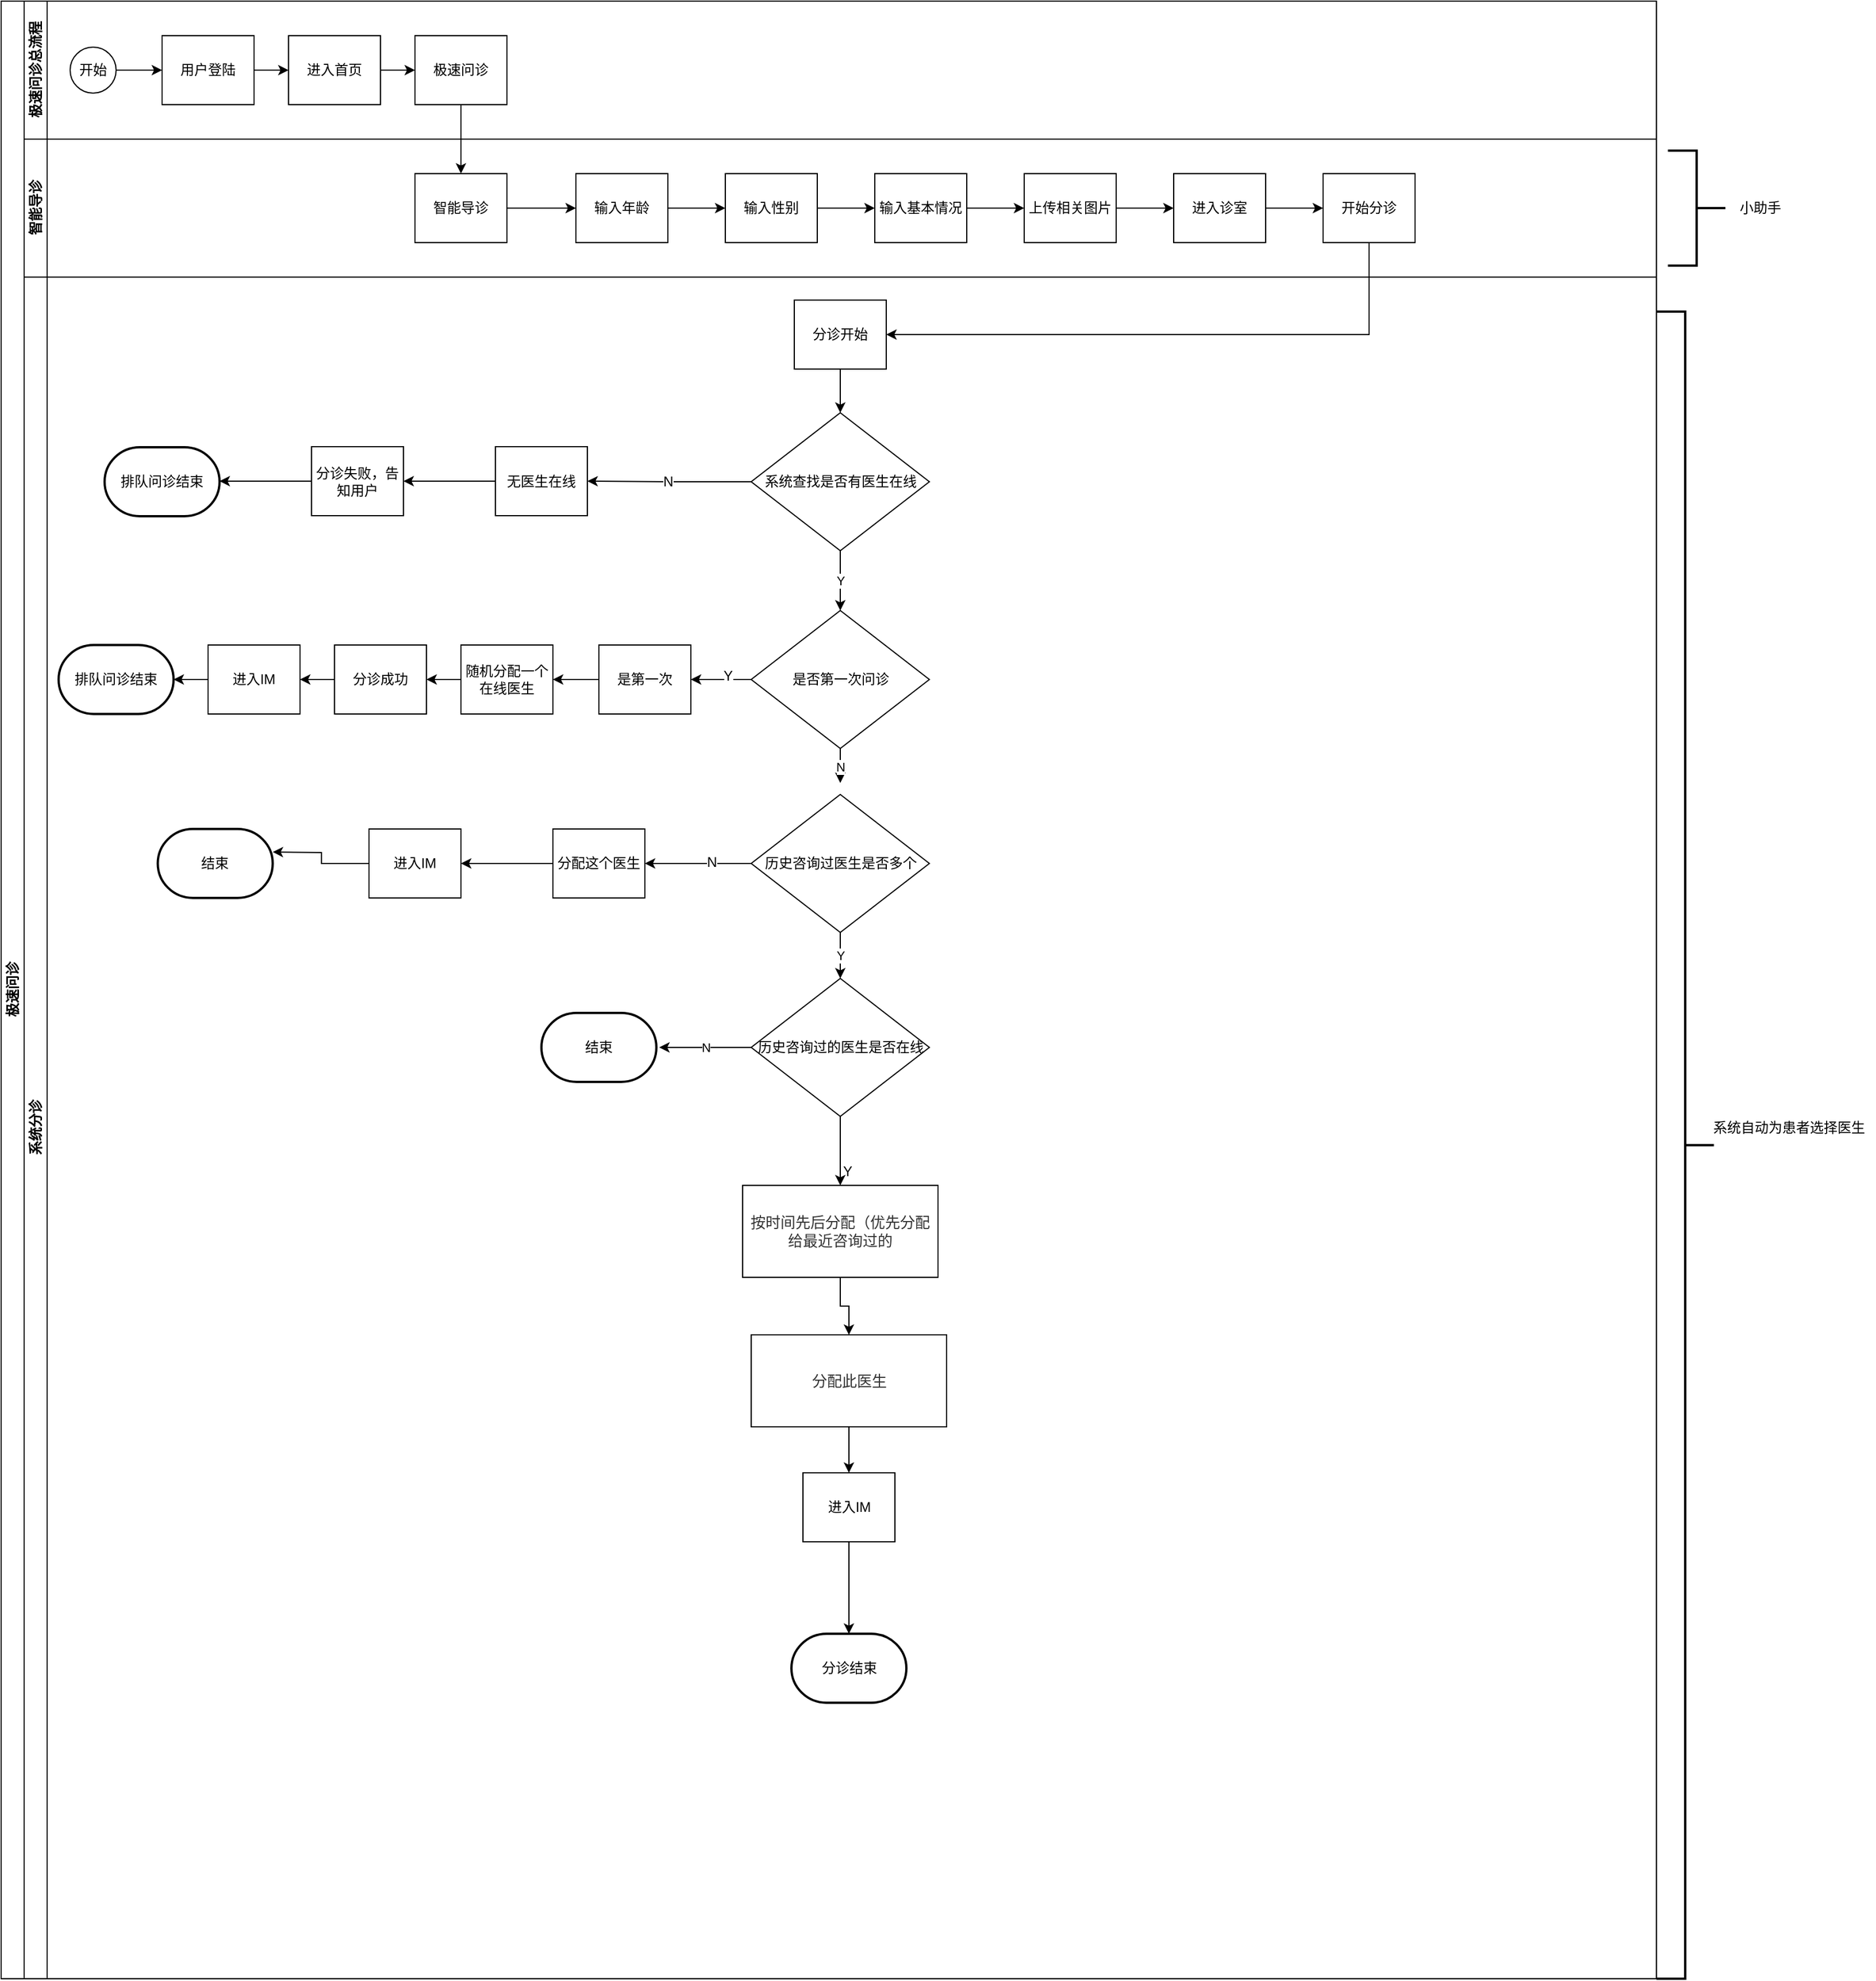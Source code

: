 <mxfile version="12.9.0" type="github" pages="2">
  <diagram id="prtHgNgQTEPvFCAcTncT" name="Page-1">
    <mxGraphModel dx="1662" dy="762" grid="1" gridSize="10" guides="1" tooltips="1" connect="1" arrows="1" fold="1" page="1" pageScale="1" pageWidth="1654" pageHeight="1169" math="0" shadow="0">
      <root>
        <mxCell id="0" />
        <mxCell id="1" parent="0" />
        <mxCell id="dNxyNK7c78bLwvsdeMH5-19" value="极速问诊" style="swimlane;html=1;childLayout=stackLayout;resizeParent=1;resizeParentMax=0;horizontal=0;startSize=20;horizontalStack=0;" parent="1" vertex="1">
          <mxGeometry x="10" y="120" width="1440" height="1720" as="geometry" />
        </mxCell>
        <mxCell id="dNxyNK7c78bLwvsdeMH5-20" value="极速问诊总流程" style="swimlane;html=1;startSize=20;horizontal=0;" parent="dNxyNK7c78bLwvsdeMH5-19" vertex="1">
          <mxGeometry x="20" width="1420" height="120" as="geometry" />
        </mxCell>
        <mxCell id="dNxyNK7c78bLwvsdeMH5-25" value="" style="edgeStyle=orthogonalEdgeStyle;rounded=0;orthogonalLoop=1;jettySize=auto;html=1;" parent="dNxyNK7c78bLwvsdeMH5-20" source="dNxyNK7c78bLwvsdeMH5-23" target="dNxyNK7c78bLwvsdeMH5-24" edge="1">
          <mxGeometry relative="1" as="geometry" />
        </mxCell>
        <mxCell id="7WOLRkiO_IoQXGCOXDz5-13" value="极速问诊" style="rounded=0;whiteSpace=wrap;html=1;fontFamily=Helvetica;fontSize=12;fontColor=#000000;align=center;" vertex="1" parent="dNxyNK7c78bLwvsdeMH5-20">
          <mxGeometry x="340" y="30" width="80" height="60" as="geometry" />
        </mxCell>
        <mxCell id="7WOLRkiO_IoQXGCOXDz5-10" value="进入首页" style="rounded=0;whiteSpace=wrap;html=1;fontFamily=Helvetica;fontSize=12;fontColor=#000000;align=center;" vertex="1" parent="dNxyNK7c78bLwvsdeMH5-20">
          <mxGeometry x="230" y="30" width="80" height="60" as="geometry" />
        </mxCell>
        <mxCell id="dNxyNK7c78bLwvsdeMH5-23" value="开始" style="ellipse;whiteSpace=wrap;html=1;" parent="dNxyNK7c78bLwvsdeMH5-20" vertex="1">
          <mxGeometry x="40" y="40" width="40" height="40" as="geometry" />
        </mxCell>
        <mxCell id="7WOLRkiO_IoQXGCOXDz5-11" value="" style="edgeStyle=orthogonalEdgeStyle;rounded=0;orthogonalLoop=1;jettySize=auto;html=1;" edge="1" parent="dNxyNK7c78bLwvsdeMH5-20" source="dNxyNK7c78bLwvsdeMH5-24" target="7WOLRkiO_IoQXGCOXDz5-10">
          <mxGeometry relative="1" as="geometry" />
        </mxCell>
        <mxCell id="dNxyNK7c78bLwvsdeMH5-24" value="用户登陆" style="rounded=0;whiteSpace=wrap;html=1;fontFamily=Helvetica;fontSize=12;fontColor=#000000;align=center;" parent="dNxyNK7c78bLwvsdeMH5-20" vertex="1">
          <mxGeometry x="120" y="30" width="80" height="60" as="geometry" />
        </mxCell>
        <mxCell id="7WOLRkiO_IoQXGCOXDz5-14" value="" style="edgeStyle=orthogonalEdgeStyle;rounded=0;orthogonalLoop=1;jettySize=auto;html=1;" edge="1" parent="dNxyNK7c78bLwvsdeMH5-20" source="7WOLRkiO_IoQXGCOXDz5-10" target="7WOLRkiO_IoQXGCOXDz5-13">
          <mxGeometry relative="1" as="geometry" />
        </mxCell>
        <mxCell id="dNxyNK7c78bLwvsdeMH5-21" value="智能导诊" style="swimlane;html=1;startSize=20;horizontal=0;" parent="dNxyNK7c78bLwvsdeMH5-19" vertex="1">
          <mxGeometry x="20" y="120" width="1420" height="120" as="geometry" />
        </mxCell>
        <mxCell id="7WOLRkiO_IoQXGCOXDz5-18" value="" style="edgeStyle=orthogonalEdgeStyle;rounded=0;orthogonalLoop=1;jettySize=auto;html=1;" edge="1" parent="dNxyNK7c78bLwvsdeMH5-21" source="7WOLRkiO_IoQXGCOXDz5-15" target="7WOLRkiO_IoQXGCOXDz5-17">
          <mxGeometry relative="1" as="geometry" />
        </mxCell>
        <mxCell id="7WOLRkiO_IoQXGCOXDz5-26" value="" style="edgeStyle=orthogonalEdgeStyle;rounded=0;orthogonalLoop=1;jettySize=auto;html=1;" edge="1" parent="dNxyNK7c78bLwvsdeMH5-21" source="7WOLRkiO_IoQXGCOXDz5-23" target="7WOLRkiO_IoQXGCOXDz5-25">
          <mxGeometry relative="1" as="geometry" />
        </mxCell>
        <mxCell id="7WOLRkiO_IoQXGCOXDz5-15" value="智能导诊" style="rounded=0;whiteSpace=wrap;html=1;fontFamily=Helvetica;fontSize=12;fontColor=#000000;align=center;" vertex="1" parent="dNxyNK7c78bLwvsdeMH5-21">
          <mxGeometry x="340" y="30" width="80" height="60" as="geometry" />
        </mxCell>
        <mxCell id="7WOLRkiO_IoQXGCOXDz5-20" value="" style="edgeStyle=orthogonalEdgeStyle;rounded=0;orthogonalLoop=1;jettySize=auto;html=1;" edge="1" parent="dNxyNK7c78bLwvsdeMH5-21" source="7WOLRkiO_IoQXGCOXDz5-17" target="7WOLRkiO_IoQXGCOXDz5-19">
          <mxGeometry relative="1" as="geometry" />
        </mxCell>
        <mxCell id="7WOLRkiO_IoQXGCOXDz5-22" value="" style="edgeStyle=orthogonalEdgeStyle;rounded=0;orthogonalLoop=1;jettySize=auto;html=1;" edge="1" parent="dNxyNK7c78bLwvsdeMH5-21" source="7WOLRkiO_IoQXGCOXDz5-19" target="7WOLRkiO_IoQXGCOXDz5-21">
          <mxGeometry relative="1" as="geometry" />
        </mxCell>
        <mxCell id="7WOLRkiO_IoQXGCOXDz5-24" value="" style="edgeStyle=orthogonalEdgeStyle;rounded=0;orthogonalLoop=1;jettySize=auto;html=1;" edge="1" parent="dNxyNK7c78bLwvsdeMH5-21" source="7WOLRkiO_IoQXGCOXDz5-21" target="7WOLRkiO_IoQXGCOXDz5-23">
          <mxGeometry relative="1" as="geometry" />
        </mxCell>
        <mxCell id="7WOLRkiO_IoQXGCOXDz5-29" value="" style="edgeStyle=orthogonalEdgeStyle;rounded=0;orthogonalLoop=1;jettySize=auto;html=1;" edge="1" parent="dNxyNK7c78bLwvsdeMH5-21" source="7WOLRkiO_IoQXGCOXDz5-25" target="7WOLRkiO_IoQXGCOXDz5-28">
          <mxGeometry relative="1" as="geometry" />
        </mxCell>
        <mxCell id="7WOLRkiO_IoQXGCOXDz5-25" value="进入诊室" style="rounded=0;whiteSpace=wrap;html=1;fontFamily=Helvetica;fontSize=12;fontColor=#000000;align=center;" vertex="1" parent="dNxyNK7c78bLwvsdeMH5-21">
          <mxGeometry x="1000" y="30" width="80" height="60" as="geometry" />
        </mxCell>
        <mxCell id="7WOLRkiO_IoQXGCOXDz5-21" value="输入基本情况" style="rounded=0;whiteSpace=wrap;html=1;fontFamily=Helvetica;fontSize=12;fontColor=#000000;align=center;" vertex="1" parent="dNxyNK7c78bLwvsdeMH5-21">
          <mxGeometry x="740" y="30" width="80" height="60" as="geometry" />
        </mxCell>
        <mxCell id="7WOLRkiO_IoQXGCOXDz5-17" value="输入年龄" style="rounded=0;whiteSpace=wrap;html=1;fontFamily=Helvetica;fontSize=12;fontColor=#000000;align=center;" vertex="1" parent="dNxyNK7c78bLwvsdeMH5-21">
          <mxGeometry x="480" y="30" width="80" height="60" as="geometry" />
        </mxCell>
        <mxCell id="7WOLRkiO_IoQXGCOXDz5-19" value="输入性别" style="rounded=0;whiteSpace=wrap;html=1;fontFamily=Helvetica;fontSize=12;fontColor=#000000;align=center;" vertex="1" parent="dNxyNK7c78bLwvsdeMH5-21">
          <mxGeometry x="610" y="30" width="80" height="60" as="geometry" />
        </mxCell>
        <mxCell id="7WOLRkiO_IoQXGCOXDz5-23" value="上传相关图片" style="rounded=0;whiteSpace=wrap;html=1;fontFamily=Helvetica;fontSize=12;fontColor=#000000;align=center;" vertex="1" parent="dNxyNK7c78bLwvsdeMH5-21">
          <mxGeometry x="870" y="30" width="80" height="60" as="geometry" />
        </mxCell>
        <mxCell id="7WOLRkiO_IoQXGCOXDz5-28" value="开始分诊" style="rounded=0;whiteSpace=wrap;html=1;fontFamily=Helvetica;fontSize=12;fontColor=#000000;align=center;" vertex="1" parent="dNxyNK7c78bLwvsdeMH5-21">
          <mxGeometry x="1130" y="30" width="80" height="60" as="geometry" />
        </mxCell>
        <mxCell id="7WOLRkiO_IoQXGCOXDz5-16" value="" style="edgeStyle=orthogonalEdgeStyle;rounded=0;orthogonalLoop=1;jettySize=auto;html=1;" edge="1" parent="dNxyNK7c78bLwvsdeMH5-19" source="7WOLRkiO_IoQXGCOXDz5-13" target="7WOLRkiO_IoQXGCOXDz5-15">
          <mxGeometry relative="1" as="geometry" />
        </mxCell>
        <mxCell id="7WOLRkiO_IoQXGCOXDz5-31" value="" style="edgeStyle=orthogonalEdgeStyle;rounded=0;orthogonalLoop=1;jettySize=auto;html=1;entryX=1;entryY=0.5;entryDx=0;entryDy=0;" edge="1" parent="dNxyNK7c78bLwvsdeMH5-19" source="7WOLRkiO_IoQXGCOXDz5-28" target="7WOLRkiO_IoQXGCOXDz5-30">
          <mxGeometry relative="1" as="geometry">
            <Array as="points">
              <mxPoint x="1190" y="290" />
            </Array>
          </mxGeometry>
        </mxCell>
        <mxCell id="dNxyNK7c78bLwvsdeMH5-22" value="系统分诊" style="swimlane;html=1;startSize=20;horizontal=0;" parent="dNxyNK7c78bLwvsdeMH5-19" vertex="1">
          <mxGeometry x="20" y="240" width="1420" height="1480" as="geometry" />
        </mxCell>
        <mxCell id="7WOLRkiO_IoQXGCOXDz5-41" value="" style="edgeStyle=orthogonalEdgeStyle;rounded=0;orthogonalLoop=1;jettySize=auto;html=1;" edge="1" parent="dNxyNK7c78bLwvsdeMH5-22" source="7WOLRkiO_IoQXGCOXDz5-30" target="7WOLRkiO_IoQXGCOXDz5-32">
          <mxGeometry relative="1" as="geometry" />
        </mxCell>
        <mxCell id="7WOLRkiO_IoQXGCOXDz5-30" value="分诊开始" style="rounded=0;whiteSpace=wrap;html=1;fontFamily=Helvetica;fontSize=12;fontColor=#000000;align=center;" vertex="1" parent="dNxyNK7c78bLwvsdeMH5-22">
          <mxGeometry x="670" y="20" width="80" height="60" as="geometry" />
        </mxCell>
        <mxCell id="7WOLRkiO_IoQXGCOXDz5-35" value="" style="edgeStyle=orthogonalEdgeStyle;rounded=0;orthogonalLoop=1;jettySize=auto;html=1;entryX=1;entryY=0.5;entryDx=0;entryDy=0;" edge="1" parent="dNxyNK7c78bLwvsdeMH5-22" source="7WOLRkiO_IoQXGCOXDz5-32" target="7WOLRkiO_IoQXGCOXDz5-33">
          <mxGeometry relative="1" as="geometry">
            <mxPoint x="575" y="177.5" as="targetPoint" />
          </mxGeometry>
        </mxCell>
        <mxCell id="7WOLRkiO_IoQXGCOXDz5-42" value="N" style="text;html=1;align=center;verticalAlign=middle;resizable=0;points=[];labelBackgroundColor=#ffffff;" vertex="1" connectable="0" parent="7WOLRkiO_IoQXGCOXDz5-35">
          <mxGeometry x="-0.794" y="-2" relative="1" as="geometry">
            <mxPoint x="-58" y="2" as="offset" />
          </mxGeometry>
        </mxCell>
        <mxCell id="7WOLRkiO_IoQXGCOXDz5-37" value="" style="edgeStyle=orthogonalEdgeStyle;rounded=0;orthogonalLoop=1;jettySize=auto;html=1;" edge="1" parent="dNxyNK7c78bLwvsdeMH5-22" source="7WOLRkiO_IoQXGCOXDz5-33" target="7WOLRkiO_IoQXGCOXDz5-36">
          <mxGeometry relative="1" as="geometry" />
        </mxCell>
        <mxCell id="7WOLRkiO_IoQXGCOXDz5-39" value="" style="edgeStyle=orthogonalEdgeStyle;rounded=0;orthogonalLoop=1;jettySize=auto;html=1;" edge="1" parent="dNxyNK7c78bLwvsdeMH5-22" source="7WOLRkiO_IoQXGCOXDz5-36">
          <mxGeometry relative="1" as="geometry">
            <mxPoint x="170" y="177.5" as="targetPoint" />
          </mxGeometry>
        </mxCell>
        <mxCell id="7WOLRkiO_IoQXGCOXDz5-44" value="Y" style="edgeStyle=orthogonalEdgeStyle;rounded=0;orthogonalLoop=1;jettySize=auto;html=1;" edge="1" parent="dNxyNK7c78bLwvsdeMH5-22" source="7WOLRkiO_IoQXGCOXDz5-32" target="7WOLRkiO_IoQXGCOXDz5-43">
          <mxGeometry relative="1" as="geometry" />
        </mxCell>
        <mxCell id="7WOLRkiO_IoQXGCOXDz5-46" value="" style="edgeStyle=orthogonalEdgeStyle;rounded=0;orthogonalLoop=1;jettySize=auto;html=1;" edge="1" parent="dNxyNK7c78bLwvsdeMH5-22" source="7WOLRkiO_IoQXGCOXDz5-43" target="7WOLRkiO_IoQXGCOXDz5-47">
          <mxGeometry relative="1" as="geometry">
            <mxPoint x="552.5" y="350" as="targetPoint" />
          </mxGeometry>
        </mxCell>
        <mxCell id="7WOLRkiO_IoQXGCOXDz5-48" value="Y" style="text;html=1;align=center;verticalAlign=middle;resizable=0;points=[];labelBackgroundColor=#ffffff;" vertex="1" connectable="0" parent="7WOLRkiO_IoQXGCOXDz5-46">
          <mxGeometry x="-0.165" y="-3" relative="1" as="geometry">
            <mxPoint x="1" as="offset" />
          </mxGeometry>
        </mxCell>
        <mxCell id="7WOLRkiO_IoQXGCOXDz5-60" value="N" style="edgeStyle=orthogonalEdgeStyle;rounded=0;orthogonalLoop=1;jettySize=auto;html=1;" edge="1" parent="dNxyNK7c78bLwvsdeMH5-22" source="7WOLRkiO_IoQXGCOXDz5-43">
          <mxGeometry relative="1" as="geometry">
            <mxPoint x="710" y="440" as="targetPoint" />
          </mxGeometry>
        </mxCell>
        <mxCell id="7WOLRkiO_IoQXGCOXDz5-50" value="" style="edgeStyle=orthogonalEdgeStyle;rounded=0;orthogonalLoop=1;jettySize=auto;html=1;" edge="1" parent="dNxyNK7c78bLwvsdeMH5-22" source="7WOLRkiO_IoQXGCOXDz5-47" target="7WOLRkiO_IoQXGCOXDz5-49">
          <mxGeometry relative="1" as="geometry" />
        </mxCell>
        <mxCell id="7WOLRkiO_IoQXGCOXDz5-52" value="" style="edgeStyle=orthogonalEdgeStyle;rounded=0;orthogonalLoop=1;jettySize=auto;html=1;" edge="1" parent="dNxyNK7c78bLwvsdeMH5-22" source="7WOLRkiO_IoQXGCOXDz5-49" target="7WOLRkiO_IoQXGCOXDz5-51">
          <mxGeometry relative="1" as="geometry" />
        </mxCell>
        <mxCell id="7WOLRkiO_IoQXGCOXDz5-57" value="" style="edgeStyle=orthogonalEdgeStyle;rounded=0;orthogonalLoop=1;jettySize=auto;html=1;" edge="1" parent="dNxyNK7c78bLwvsdeMH5-22" source="7WOLRkiO_IoQXGCOXDz5-51" target="7WOLRkiO_IoQXGCOXDz5-55">
          <mxGeometry relative="1" as="geometry" />
        </mxCell>
        <mxCell id="7WOLRkiO_IoQXGCOXDz5-58" value="" style="edgeStyle=orthogonalEdgeStyle;rounded=0;orthogonalLoop=1;jettySize=auto;html=1;" edge="1" parent="dNxyNK7c78bLwvsdeMH5-22" source="7WOLRkiO_IoQXGCOXDz5-55" target="7WOLRkiO_IoQXGCOXDz5-56">
          <mxGeometry relative="1" as="geometry" />
        </mxCell>
        <mxCell id="7WOLRkiO_IoQXGCOXDz5-56" value="排队问诊结束" style="strokeWidth=2;html=1;shape=mxgraph.flowchart.terminator;whiteSpace=wrap;" vertex="1" parent="dNxyNK7c78bLwvsdeMH5-22">
          <mxGeometry x="30" y="320" width="100" height="60" as="geometry" />
        </mxCell>
        <mxCell id="7WOLRkiO_IoQXGCOXDz5-55" value="进入IM" style="rounded=0;whiteSpace=wrap;html=1;fontFamily=Helvetica;fontSize=12;fontColor=#000000;align=center;" vertex="1" parent="dNxyNK7c78bLwvsdeMH5-22">
          <mxGeometry x="160" y="320" width="80" height="60" as="geometry" />
        </mxCell>
        <mxCell id="7WOLRkiO_IoQXGCOXDz5-51" value="分诊成功" style="rounded=0;whiteSpace=wrap;html=1;fontFamily=Helvetica;fontSize=12;fontColor=#000000;align=center;" vertex="1" parent="dNxyNK7c78bLwvsdeMH5-22">
          <mxGeometry x="270" y="320" width="80" height="60" as="geometry" />
        </mxCell>
        <mxCell id="7WOLRkiO_IoQXGCOXDz5-47" value="是第一次" style="rounded=0;whiteSpace=wrap;html=1;fontFamily=Helvetica;fontSize=12;fontColor=#000000;align=center;" vertex="1" parent="dNxyNK7c78bLwvsdeMH5-22">
          <mxGeometry x="500" y="320" width="80" height="60" as="geometry" />
        </mxCell>
        <mxCell id="7WOLRkiO_IoQXGCOXDz5-43" value="是否第一次问诊" style="rhombus;whiteSpace=wrap;html=1;" vertex="1" parent="dNxyNK7c78bLwvsdeMH5-22">
          <mxGeometry x="632.5" y="290" width="155" height="120" as="geometry" />
        </mxCell>
        <mxCell id="7WOLRkiO_IoQXGCOXDz5-49" value="随机分配一个在线医生" style="rounded=0;whiteSpace=wrap;html=1;fontFamily=Helvetica;fontSize=12;fontColor=#000000;align=center;" vertex="1" parent="dNxyNK7c78bLwvsdeMH5-22">
          <mxGeometry x="380" y="320" width="80" height="60" as="geometry" />
        </mxCell>
        <mxCell id="7WOLRkiO_IoQXGCOXDz5-32" value="系统查找是否有医生在线" style="rhombus;whiteSpace=wrap;html=1;" vertex="1" parent="dNxyNK7c78bLwvsdeMH5-22">
          <mxGeometry x="632.5" y="118" width="155" height="120" as="geometry" />
        </mxCell>
        <mxCell id="7WOLRkiO_IoQXGCOXDz5-40" value="排队问诊结束" style="strokeWidth=2;html=1;shape=mxgraph.flowchart.terminator;whiteSpace=wrap;" vertex="1" parent="dNxyNK7c78bLwvsdeMH5-22">
          <mxGeometry x="70" y="148" width="100" height="60" as="geometry" />
        </mxCell>
        <mxCell id="7WOLRkiO_IoQXGCOXDz5-36" value="分诊失败，告知用户" style="rounded=0;whiteSpace=wrap;html=1;fontFamily=Helvetica;fontSize=12;fontColor=#000000;align=center;" vertex="1" parent="dNxyNK7c78bLwvsdeMH5-22">
          <mxGeometry x="250" y="147.5" width="80" height="60" as="geometry" />
        </mxCell>
        <mxCell id="7WOLRkiO_IoQXGCOXDz5-33" value="无医生在线" style="rounded=0;whiteSpace=wrap;html=1;fontFamily=Helvetica;fontSize=12;fontColor=#000000;align=center;" vertex="1" parent="dNxyNK7c78bLwvsdeMH5-22">
          <mxGeometry x="410" y="147.5" width="80" height="60" as="geometry" />
        </mxCell>
        <mxCell id="7WOLRkiO_IoQXGCOXDz5-81" value="" style="edgeStyle=orthogonalEdgeStyle;rounded=0;orthogonalLoop=1;jettySize=auto;html=1;" edge="1" parent="dNxyNK7c78bLwvsdeMH5-22" source="7WOLRkiO_IoQXGCOXDz5-79" target="7WOLRkiO_IoQXGCOXDz5-80">
          <mxGeometry relative="1" as="geometry" />
        </mxCell>
        <mxCell id="7WOLRkiO_IoQXGCOXDz5-75" value="结束" style="strokeWidth=2;html=1;shape=mxgraph.flowchart.terminator;whiteSpace=wrap;" vertex="1" parent="dNxyNK7c78bLwvsdeMH5-22">
          <mxGeometry x="116.25" y="480" width="100" height="60" as="geometry" />
        </mxCell>
        <mxCell id="7WOLRkiO_IoQXGCOXDz5-71" value="进入IM" style="rounded=0;whiteSpace=wrap;html=1;fontFamily=Helvetica;fontSize=12;fontColor=#000000;align=center;" vertex="1" parent="dNxyNK7c78bLwvsdeMH5-22">
          <mxGeometry x="300" y="480" width="80" height="60" as="geometry" />
        </mxCell>
        <mxCell id="7WOLRkiO_IoQXGCOXDz5-69" value="分配这个医生" style="rounded=0;whiteSpace=wrap;html=1;fontFamily=Helvetica;fontSize=12;fontColor=#000000;align=center;" vertex="1" parent="dNxyNK7c78bLwvsdeMH5-22">
          <mxGeometry x="460" y="480" width="80" height="60" as="geometry" />
        </mxCell>
        <mxCell id="7WOLRkiO_IoQXGCOXDz5-92" value="Y" style="edgeStyle=orthogonalEdgeStyle;rounded=0;orthogonalLoop=1;jettySize=auto;html=1;" edge="1" parent="dNxyNK7c78bLwvsdeMH5-22" source="7WOLRkiO_IoQXGCOXDz5-66" target="7WOLRkiO_IoQXGCOXDz5-89">
          <mxGeometry relative="1" as="geometry" />
        </mxCell>
        <mxCell id="7WOLRkiO_IoQXGCOXDz5-66" value="历史咨询过医生是否多个" style="rhombus;whiteSpace=wrap;html=1;" vertex="1" parent="dNxyNK7c78bLwvsdeMH5-22">
          <mxGeometry x="632.5" y="450" width="155" height="120" as="geometry" />
        </mxCell>
        <mxCell id="7WOLRkiO_IoQXGCOXDz5-74" value="" style="edgeStyle=orthogonalEdgeStyle;rounded=0;orthogonalLoop=1;jettySize=auto;html=1;" edge="1" parent="dNxyNK7c78bLwvsdeMH5-22" source="7WOLRkiO_IoQXGCOXDz5-71">
          <mxGeometry relative="1" as="geometry">
            <mxPoint x="216.25" y="500" as="targetPoint" />
          </mxGeometry>
        </mxCell>
        <mxCell id="7WOLRkiO_IoQXGCOXDz5-72" value="" style="edgeStyle=orthogonalEdgeStyle;rounded=0;orthogonalLoop=1;jettySize=auto;html=1;" edge="1" parent="dNxyNK7c78bLwvsdeMH5-22" source="7WOLRkiO_IoQXGCOXDz5-69" target="7WOLRkiO_IoQXGCOXDz5-71">
          <mxGeometry relative="1" as="geometry" />
        </mxCell>
        <mxCell id="7WOLRkiO_IoQXGCOXDz5-68" value="" style="edgeStyle=orthogonalEdgeStyle;rounded=0;orthogonalLoop=1;jettySize=auto;html=1;entryX=1;entryY=0.5;entryDx=0;entryDy=0;entryPerimeter=0;" edge="1" parent="dNxyNK7c78bLwvsdeMH5-22" source="7WOLRkiO_IoQXGCOXDz5-66" target="7WOLRkiO_IoQXGCOXDz5-69">
          <mxGeometry relative="1" as="geometry">
            <mxPoint x="548.75" y="490" as="targetPoint" />
          </mxGeometry>
        </mxCell>
        <mxCell id="7WOLRkiO_IoQXGCOXDz5-70" value="N" style="text;html=1;align=center;verticalAlign=middle;resizable=0;points=[];labelBackgroundColor=#ffffff;" vertex="1" connectable="0" parent="7WOLRkiO_IoQXGCOXDz5-68">
          <mxGeometry x="-0.237" y="-1" relative="1" as="geometry">
            <mxPoint x="1" as="offset" />
          </mxGeometry>
        </mxCell>
        <mxCell id="7WOLRkiO_IoQXGCOXDz5-88" value="N" style="edgeStyle=orthogonalEdgeStyle;rounded=0;orthogonalLoop=1;jettySize=auto;html=1;" edge="1" parent="dNxyNK7c78bLwvsdeMH5-22" source="7WOLRkiO_IoQXGCOXDz5-89">
          <mxGeometry relative="1" as="geometry">
            <mxPoint x="552.5" y="670" as="targetPoint" />
          </mxGeometry>
        </mxCell>
        <mxCell id="7WOLRkiO_IoQXGCOXDz5-90" value="结束" style="strokeWidth=2;html=1;shape=mxgraph.flowchart.terminator;whiteSpace=wrap;" vertex="1" parent="dNxyNK7c78bLwvsdeMH5-22">
          <mxGeometry x="450" y="640" width="100" height="60" as="geometry" />
        </mxCell>
        <mxCell id="7WOLRkiO_IoQXGCOXDz5-91" value="" style="edgeStyle=orthogonalEdgeStyle;rounded=0;orthogonalLoop=1;jettySize=auto;html=1;" edge="1" parent="dNxyNK7c78bLwvsdeMH5-22" source="7WOLRkiO_IoQXGCOXDz5-89" target="7WOLRkiO_IoQXGCOXDz5-79">
          <mxGeometry relative="1" as="geometry" />
        </mxCell>
        <mxCell id="7WOLRkiO_IoQXGCOXDz5-89" value="历史咨询过的医生是否在线" style="rhombus;whiteSpace=wrap;html=1;" vertex="1" parent="dNxyNK7c78bLwvsdeMH5-22">
          <mxGeometry x="632.5" y="610" width="155" height="120" as="geometry" />
        </mxCell>
        <mxCell id="7WOLRkiO_IoQXGCOXDz5-83" value="" style="edgeStyle=orthogonalEdgeStyle;rounded=0;orthogonalLoop=1;jettySize=auto;html=1;" edge="1" parent="dNxyNK7c78bLwvsdeMH5-22" source="7WOLRkiO_IoQXGCOXDz5-80" target="7WOLRkiO_IoQXGCOXDz5-82">
          <mxGeometry relative="1" as="geometry" />
        </mxCell>
        <mxCell id="7WOLRkiO_IoQXGCOXDz5-79" value="&lt;span style=&quot;color: rgb(51 , 51 , 51) ; font-family: , &amp;#34;pingfang sc&amp;#34; ; font-size: 13px&quot;&gt;按时间先后分配（优先分配给最近咨询过的&lt;/span&gt;" style="rounded=0;whiteSpace=wrap;html=1;fontFamily=Helvetica;fontSize=12;fontColor=#000000;align=center;" vertex="1" parent="dNxyNK7c78bLwvsdeMH5-22">
          <mxGeometry x="625" y="790" width="170" height="80" as="geometry" />
        </mxCell>
        <mxCell id="7WOLRkiO_IoQXGCOXDz5-80" value="&lt;span style=&quot;color: rgb(51 , 51 , 51) ; font-family: , &amp;#34;pingfang sc&amp;#34; ; font-size: 13px&quot;&gt;分配此医生&lt;/span&gt;" style="rounded=0;whiteSpace=wrap;html=1;fontFamily=Helvetica;fontSize=12;fontColor=#000000;align=center;" vertex="1" parent="dNxyNK7c78bLwvsdeMH5-22">
          <mxGeometry x="632.5" y="920" width="170" height="80" as="geometry" />
        </mxCell>
        <mxCell id="7WOLRkiO_IoQXGCOXDz5-85" value="" style="edgeStyle=orthogonalEdgeStyle;rounded=0;orthogonalLoop=1;jettySize=auto;html=1;" edge="1" parent="dNxyNK7c78bLwvsdeMH5-22" source="7WOLRkiO_IoQXGCOXDz5-82" target="7WOLRkiO_IoQXGCOXDz5-84">
          <mxGeometry relative="1" as="geometry" />
        </mxCell>
        <mxCell id="7WOLRkiO_IoQXGCOXDz5-82" value="进入IM" style="rounded=0;whiteSpace=wrap;html=1;fontFamily=Helvetica;fontSize=12;fontColor=#000000;align=center;" vertex="1" parent="dNxyNK7c78bLwvsdeMH5-22">
          <mxGeometry x="677.5" y="1040" width="80" height="60" as="geometry" />
        </mxCell>
        <mxCell id="7WOLRkiO_IoQXGCOXDz5-84" value="分诊结束" style="strokeWidth=2;html=1;shape=mxgraph.flowchart.terminator;whiteSpace=wrap;" vertex="1" parent="dNxyNK7c78bLwvsdeMH5-22">
          <mxGeometry x="667.5" y="1180" width="100" height="60" as="geometry" />
        </mxCell>
        <mxCell id="7WOLRkiO_IoQXGCOXDz5-93" value="Y" style="text;html=1;align=center;verticalAlign=middle;resizable=0;points=[];autosize=1;" vertex="1" parent="dNxyNK7c78bLwvsdeMH5-22">
          <mxGeometry x="706" y="768" width="20" height="20" as="geometry" />
        </mxCell>
        <mxCell id="7WOLRkiO_IoQXGCOXDz5-86" value="" style="strokeWidth=2;html=1;shape=mxgraph.flowchart.annotation_2;align=left;labelPosition=right;pointerEvents=1;rotation=-180;" vertex="1" parent="1">
          <mxGeometry x="1460" y="250" width="50" height="100" as="geometry" />
        </mxCell>
        <mxCell id="7WOLRkiO_IoQXGCOXDz5-87" value="小助手" style="text;html=1;align=center;verticalAlign=middle;resizable=0;points=[];autosize=1;" vertex="1" parent="1">
          <mxGeometry x="1515" y="290" width="50" height="20" as="geometry" />
        </mxCell>
        <mxCell id="7WOLRkiO_IoQXGCOXDz5-100" value="" style="strokeWidth=2;html=1;shape=mxgraph.flowchart.annotation_2;align=left;labelPosition=right;pointerEvents=1;rotation=-180;" vertex="1" parent="1">
          <mxGeometry x="1450" y="390" width="50" height="1450" as="geometry" />
        </mxCell>
        <mxCell id="7WOLRkiO_IoQXGCOXDz5-104" value="系统自动为患者选择医生&lt;br&gt;" style="text;html=1;align=center;verticalAlign=middle;resizable=0;points=[];autosize=1;" vertex="1" parent="1">
          <mxGeometry x="1490" y="1090" width="150" height="20" as="geometry" />
        </mxCell>
      </root>
    </mxGraphModel>
  </diagram>
  <diagram id="nafjMtpyVH5KJFT5oc1j" name="第 2 页">
    <mxGraphModel dx="1662" dy="762" grid="1" gridSize="10" guides="1" tooltips="1" connect="1" arrows="1" fold="1" page="1" pageScale="1" pageWidth="1654" pageHeight="1169" math="0" shadow="0">
      <root>
        <mxCell id="omU4DquQWn_vKRFx7b85-0" />
        <mxCell id="omU4DquQWn_vKRFx7b85-1" parent="omU4DquQWn_vKRFx7b85-0" />
      </root>
    </mxGraphModel>
  </diagram>
</mxfile>
